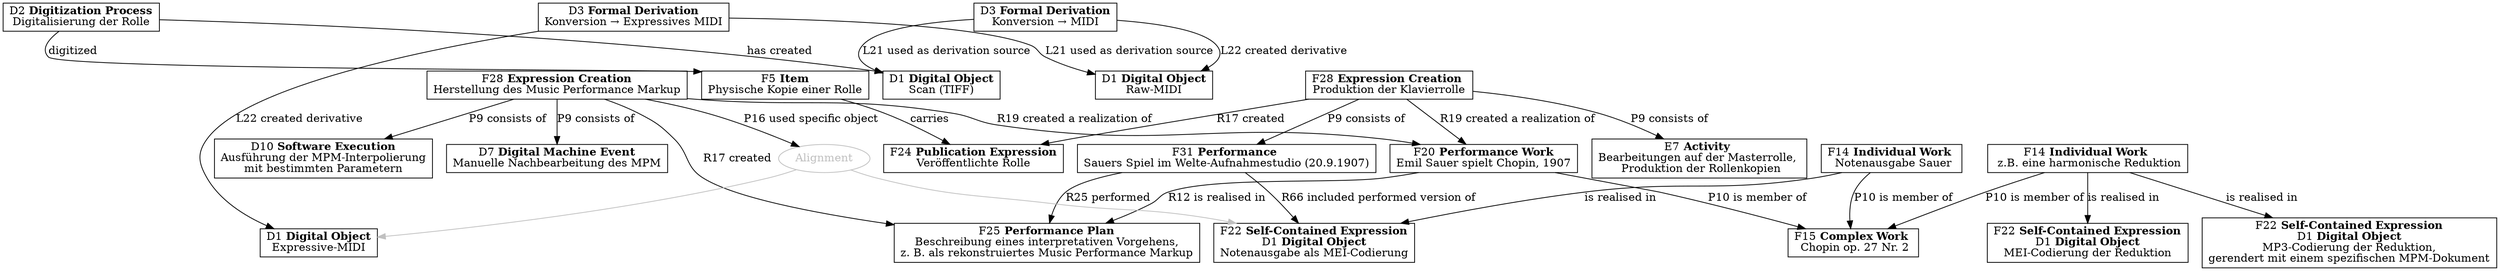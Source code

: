 digraph G {
    node [shape="box"]
    
    ComplexWork[label=<F15 <B>Complex Work</B> <BR/> Chopin op. 27 Nr. 2>]

    PerformanceWork[label=<F20 <B>Performance Work</B><BR/>Emil Sauer spielt Chopin, 1907>]
    PerformancePlan[label=<F25 <B>Performance Plan</B><BR/>Beschreibung eines interpretativen Vorgehens,<BR/>z. B. als rekonstruiertes Music Performance Markup>]
    MPMCreation[label=<F28 <B>Expression Creation</B><BR/>Herstellung des Music Performance Markup>]

    Performance[label=<F31 <B>Performance</B> <BR/>Sauers Spiel im Welte-Aufnahmestudio (20.9.1907)>]

    Performance -> ScoreEdition [label="R66 included performed version of"]

    IndividualWork1[label=<F14 <B>Individual Work</B> <BR/> Notenausgabe Sauer>]
    IndividualWork2[label=<F14 <B>Individual Work</B> <BR/> z.B. eine harmonische Reduktion>]
    Editing[label=<E7 <B>Activity</B> <BR/>Bearbeitungen auf der Masterrolle, <BR/> Produktion der Rollenkopien>]
    PianoRoll[label=<F24 <B>Publication Expression</B><BR/>Veröffentlichte Rolle>]
    PianoRollCopy[label=<F5 <B>Item</B><BR/>Physische Kopie einer Rolle>]
    PianoRollCopy -> PianoRoll[label="carries"]

    Processing[label=<D2 <B>Digitization Process</B><BR/>Digitalisierung der Rolle>]
    Image[label=<D1 <B>Digital Object</B><BR/>Scan (TIFF)>]
    MIDI1[label=<D1 <B>Digital Object</B><BR/>Raw-MIDI>]
    MIDI2[label=<D1 <B>Digital Object</B><BR/>Expressive-MIDI>]

    PerformanceCreation[label=<F28 <B>Expression Creation</B> <BR/>Produktion der Klavierrolle>]
    PerformanceCreation -> Performance[label="P9 consists of"]
    PerformanceCreation -> Editing [label="P9 consists of"]
    PerformanceCreation -> PerformanceWork [label="R19 created a realization of"]
    PerformanceCreation -> PianoRoll [label="R17 created"]

    InterpolationAlgorithm[label=<D10 <B>Software Execution</B><BR/>Ausführung der MPM-Interpolierung<BR/>mit bestimmten Parametern>]
    ManualInterpolation[label=<D7 <B>Digital Machine Event</B><BR/>Manuelle Nachbearbeitung des MPM>]

    MPMCreation -> PerformanceWork [label="R19 created a realization of"]
    MPMCreation -> PerformancePlan [label="R17 created"]
    MPMCreation -> InterpolationAlgorithm [label="P9 consists of"]
    MPMCreation -> ManualInterpolation [label="P9 consists of"]
    MPMCreation -> Alignment [label="P16 used specific object"]

    Processing -> PianoRollCopy [label="digitized"]
    Processing -> Image [label="has created"]

    ImageToRaw[label=<D3 <B>Formal Derivation</B><BR/>Konversion → MIDI>]
    ImageToRaw -> Image [label="L21 used as derivation source"]
    ImageToRaw -> MIDI1 [label="L22 created derivative"]

    RawToExpr[label=<D3 <B>Formal Derivation</B><BR/>Konversion → Expressives MIDI>]
    RawToExpr -> MIDI1 [label="L21 used as derivation source"]
    RawToExpr -> MIDI2 [label="L22 created derivative"]

    PerformanceWork -> PerformancePlan [label="R12 is realised in"]
    PerformanceWork -> ComplexWork [label="P10 is member of"]
    Performance -> PerformancePlan [label="R25 performed"]

    Alignment[color="grey" fontcolor="grey" shape="oval"]
    Alignment -> MIDI2, ScoreEdition [color="grey"]

    ScoreEdition[label=<F22 <B>Self-Contained Expression</B><BR/>D1 <B>Digital Object</B><BR/>Notenausgabe als MEI-Codierung>]
    IndividualWork1 -> ScoreEdition [label="is realised in"]

    IndividualWork1 -> ComplexWork [label="P10 is member of"]
    IndividualWork2 -> ComplexWork [label="P10 is member of"]

    ReductionScore[label=<F22 <B>Self-Contained Expression</B><BR/>D1 <B>Digital Object</B><BR/>MEI-Codierung der Reduktion>]
    ReductionSound[label=<F22 <B>Self-Contained Expression</B><BR/>D1 <B>Digital Object</B><BR/>MP3-Codierung der Reduktion,<BR/>gerendert mit einem spezifischen MPM-Dokument>]
    IndividualWork2 -> ReductionScore[label="is realised in"]
    IndividualWork2 -> ReductionSound[label="is realised in"]
}
